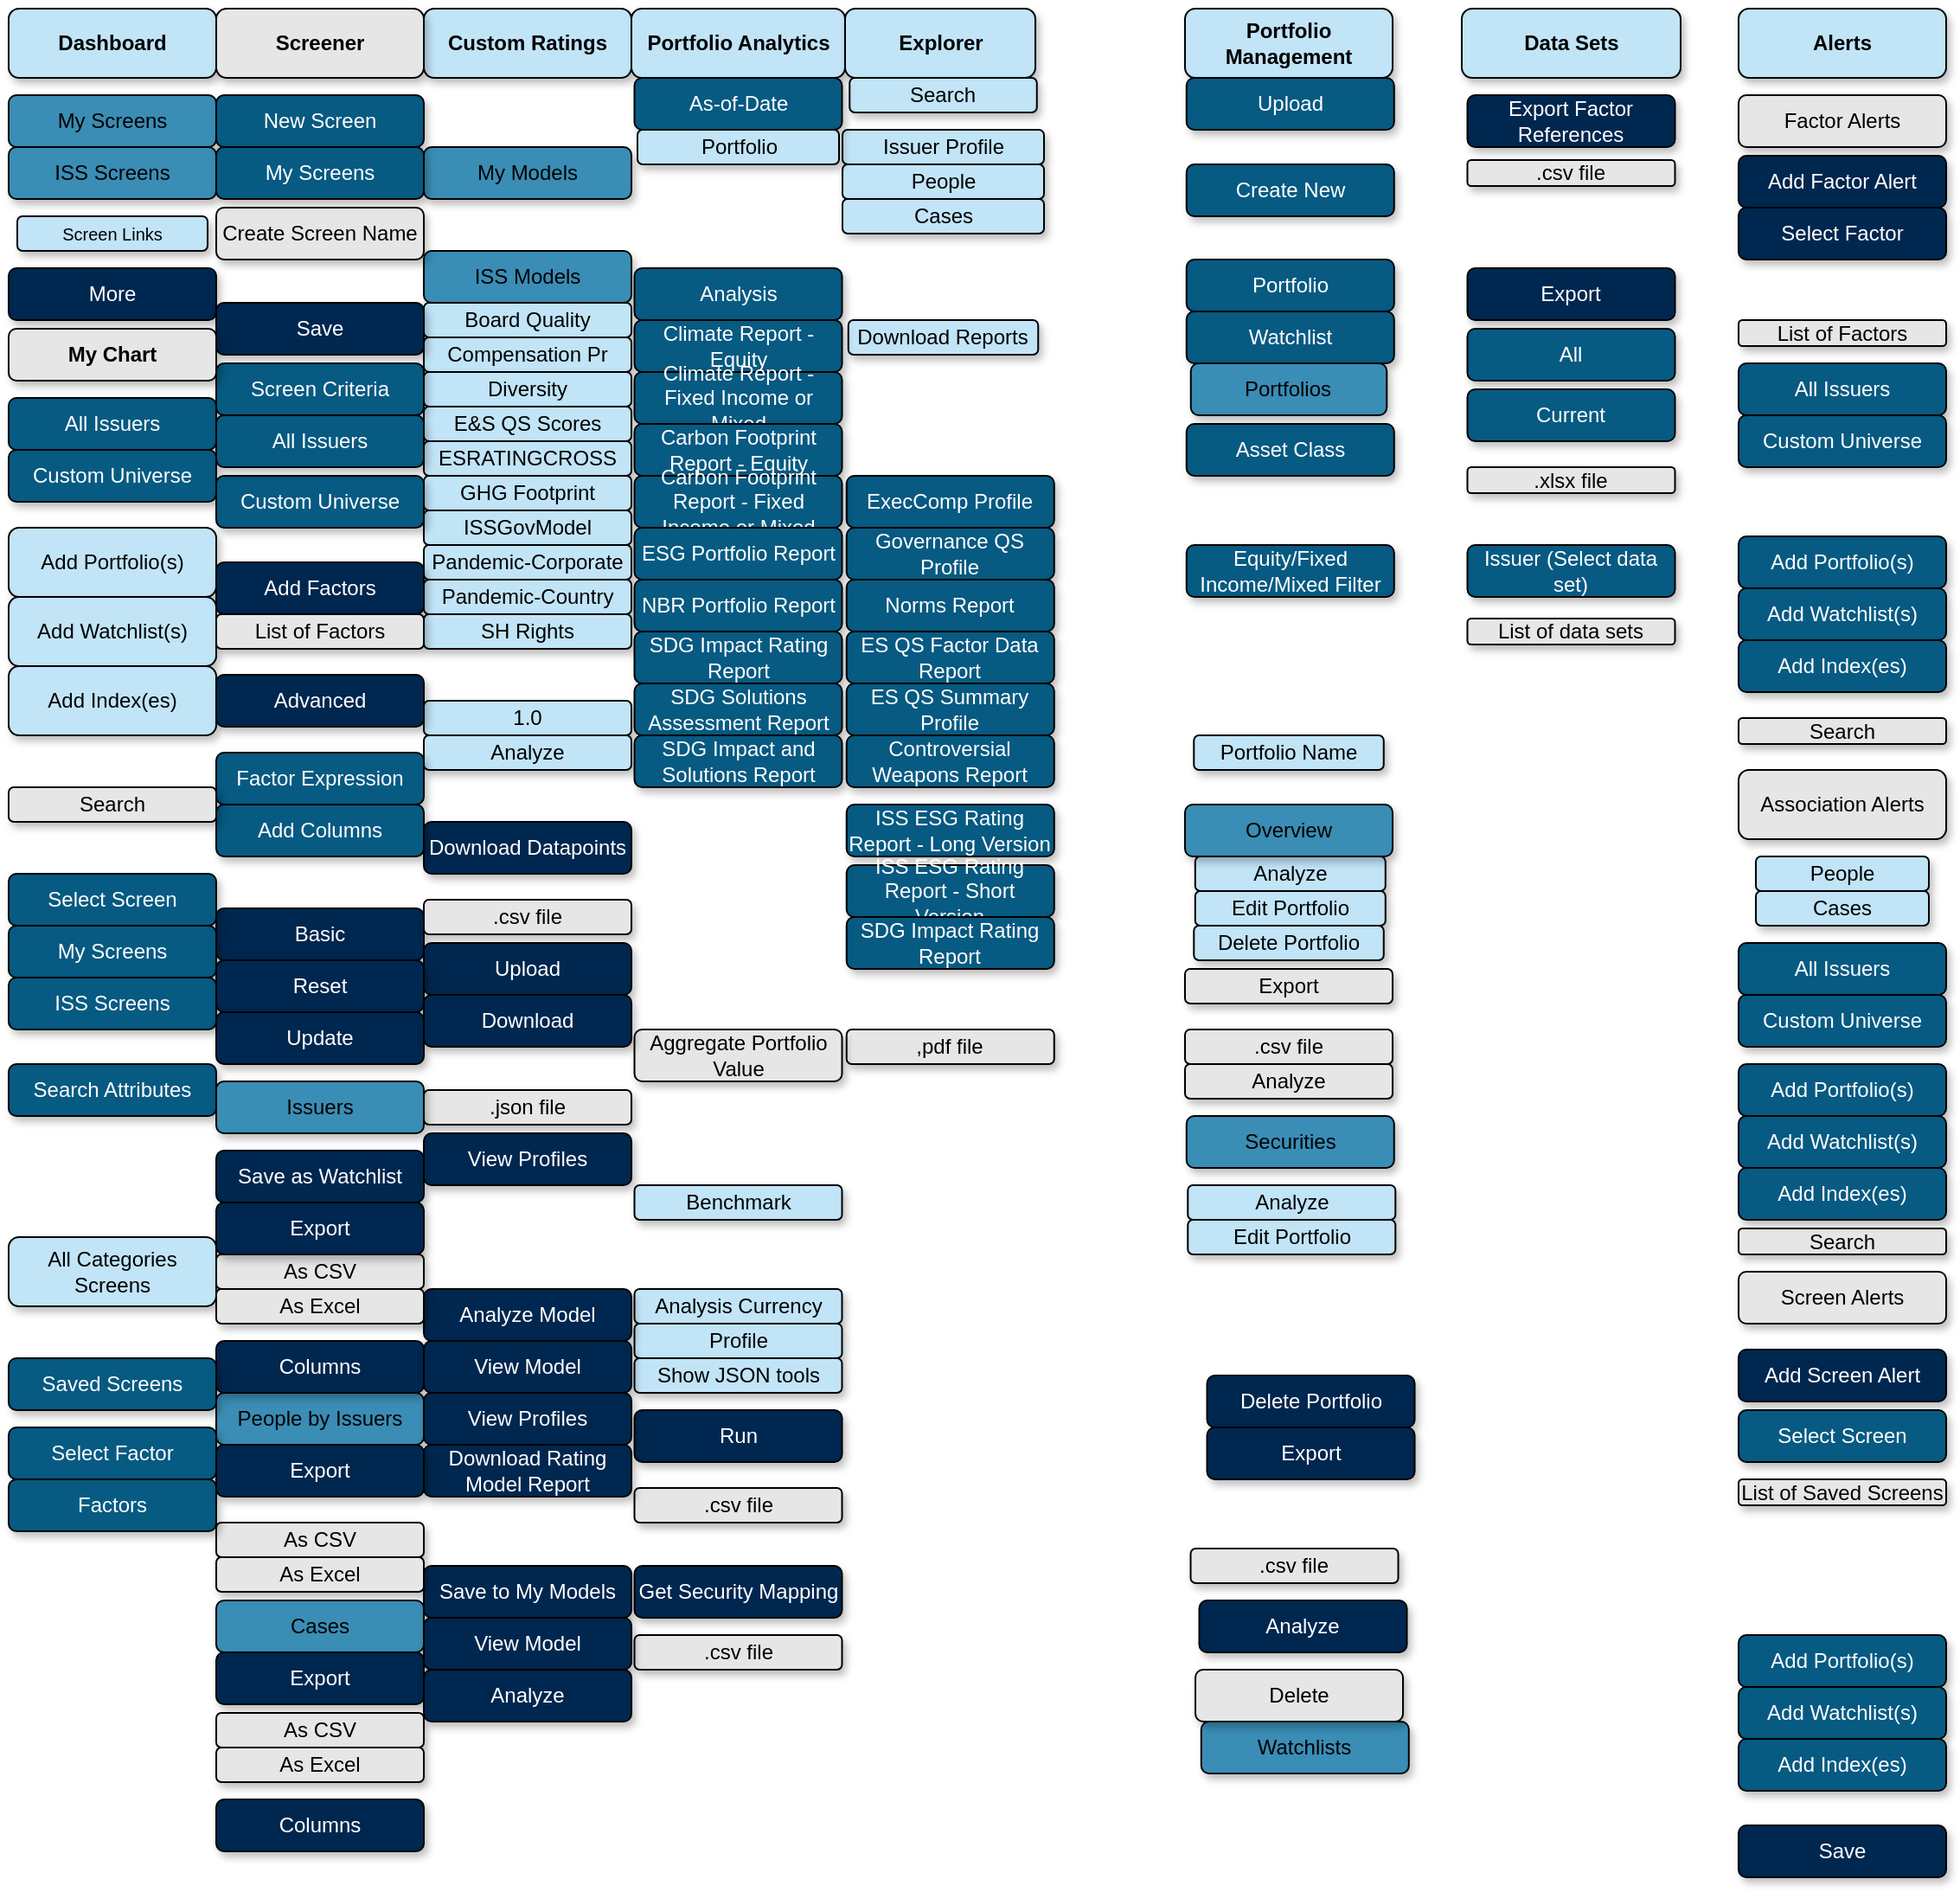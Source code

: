 <mxfile version="14.8.5" type="github">
  <diagram id="C5RBs43oDa-KdzZeNtuy" name="Page-1">
    <mxGraphModel dx="1185" dy="588" grid="1" gridSize="10" guides="1" tooltips="1" connect="1" arrows="1" fold="1" page="1" pageScale="1" pageWidth="827" pageHeight="1169" math="0" shadow="0">
      <root>
        <mxCell id="WIyWlLk6GJQsqaUBKTNV-0" />
        <mxCell id="WIyWlLk6GJQsqaUBKTNV-1" parent="WIyWlLk6GJQsqaUBKTNV-0" />
        <mxCell id="Q6NvDaof21Lmz1zF1uVE-48" value="ISS Models" style="rounded=1;whiteSpace=wrap;html=1;shadow=1;fillColor=#3a8db5;" vertex="1" parent="WIyWlLk6GJQsqaUBKTNV-1">
          <mxGeometry x="260" y="160" width="120" height="30" as="geometry" />
        </mxCell>
        <mxCell id="Q6NvDaof21Lmz1zF1uVE-1" value="Dashboard" style="rounded=1;whiteSpace=wrap;html=1;fillColor=#c1e4f7;shadow=1;fontStyle=1" vertex="1" parent="WIyWlLk6GJQsqaUBKTNV-1">
          <mxGeometry x="20" y="20" width="120" height="40" as="geometry" />
        </mxCell>
        <mxCell id="Q6NvDaof21Lmz1zF1uVE-4" value="Custom Ratings" style="rounded=1;whiteSpace=wrap;html=1;fillColor=#c1e4f7;shadow=1;fontStyle=1" vertex="1" parent="WIyWlLk6GJQsqaUBKTNV-1">
          <mxGeometry x="260" y="20" width="120" height="40" as="geometry" />
        </mxCell>
        <mxCell id="Q6NvDaof21Lmz1zF1uVE-5" value="Portfolio Analytics" style="rounded=1;whiteSpace=wrap;html=1;fillColor=#c1e4f7;shadow=1;fontStyle=1" vertex="1" parent="WIyWlLk6GJQsqaUBKTNV-1">
          <mxGeometry x="380" y="20" width="123.5" height="40" as="geometry" />
        </mxCell>
        <mxCell id="Q6NvDaof21Lmz1zF1uVE-6" value="Explorer" style="rounded=1;whiteSpace=wrap;html=1;fillColor=#c1e4f7;shadow=1;fontStyle=1" vertex="1" parent="WIyWlLk6GJQsqaUBKTNV-1">
          <mxGeometry x="503.5" y="20" width="110" height="40" as="geometry" />
        </mxCell>
        <mxCell id="Q6NvDaof21Lmz1zF1uVE-10" value="Screener" style="rounded=1;whiteSpace=wrap;html=1;shadow=1;fillColor=#E6E6E6;fontStyle=1" vertex="1" parent="WIyWlLk6GJQsqaUBKTNV-1">
          <mxGeometry x="140" y="20" width="120" height="40" as="geometry" />
        </mxCell>
        <mxCell id="Q6NvDaof21Lmz1zF1uVE-11" value="Add Portfolio(s)" style="rounded=1;whiteSpace=wrap;html=1;fillColor=#c1e4f7;shadow=1;" vertex="1" parent="WIyWlLk6GJQsqaUBKTNV-1">
          <mxGeometry x="20" y="320" width="120" height="40" as="geometry" />
        </mxCell>
        <mxCell id="Q6NvDaof21Lmz1zF1uVE-13" value="Add Watchlist(s)" style="rounded=1;whiteSpace=wrap;html=1;fillColor=#c1e4f7;shadow=1;" vertex="1" parent="WIyWlLk6GJQsqaUBKTNV-1">
          <mxGeometry x="20" y="360" width="120" height="40" as="geometry" />
        </mxCell>
        <mxCell id="Q6NvDaof21Lmz1zF1uVE-14" value="All Categories Screens" style="rounded=1;whiteSpace=wrap;html=1;fillColor=#c1e4f7;shadow=1;" vertex="1" parent="WIyWlLk6GJQsqaUBKTNV-1">
          <mxGeometry x="20" y="730" width="120" height="40" as="geometry" />
        </mxCell>
        <mxCell id="Q6NvDaof21Lmz1zF1uVE-15" value="Screen Links" style="rounded=1;whiteSpace=wrap;html=1;fillColor=#c1e4f7;shadow=1;fontSize=10;" vertex="1" parent="WIyWlLk6GJQsqaUBKTNV-1">
          <mxGeometry x="25" y="140" width="110" height="20" as="geometry" />
        </mxCell>
        <mxCell id="Q6NvDaof21Lmz1zF1uVE-16" value="Board Quality" style="rounded=1;whiteSpace=wrap;html=1;fillColor=#c1e4f7;shadow=1;" vertex="1" parent="WIyWlLk6GJQsqaUBKTNV-1">
          <mxGeometry x="260" y="190" width="120" height="20" as="geometry" />
        </mxCell>
        <mxCell id="Q6NvDaof21Lmz1zF1uVE-17" value="Compensation Pr" style="rounded=1;whiteSpace=wrap;html=1;fillColor=#c1e4f7;shadow=1;" vertex="1" parent="WIyWlLk6GJQsqaUBKTNV-1">
          <mxGeometry x="260" y="210" width="120" height="20" as="geometry" />
        </mxCell>
        <mxCell id="Q6NvDaof21Lmz1zF1uVE-20" value="1.0" style="rounded=1;whiteSpace=wrap;html=1;fillColor=#c1e4f7;shadow=1;" vertex="1" parent="WIyWlLk6GJQsqaUBKTNV-1">
          <mxGeometry x="260" y="420" width="120" height="20" as="geometry" />
        </mxCell>
        <mxCell id="Q6NvDaof21Lmz1zF1uVE-27" value="Diversity" style="rounded=1;whiteSpace=wrap;html=1;fillColor=#c1e4f7;shadow=1;" vertex="1" parent="WIyWlLk6GJQsqaUBKTNV-1">
          <mxGeometry x="260" y="230" width="120" height="20" as="geometry" />
        </mxCell>
        <mxCell id="Q6NvDaof21Lmz1zF1uVE-26" value="E&amp;amp;S QS Scores" style="rounded=1;whiteSpace=wrap;html=1;fillColor=#c1e4f7;shadow=1;" vertex="1" parent="WIyWlLk6GJQsqaUBKTNV-1">
          <mxGeometry x="260" y="250" width="120" height="20" as="geometry" />
        </mxCell>
        <mxCell id="Q6NvDaof21Lmz1zF1uVE-18" value="ESRATINGCROSS" style="rounded=1;whiteSpace=wrap;html=1;fillColor=#c1e4f7;shadow=1;" vertex="1" parent="WIyWlLk6GJQsqaUBKTNV-1">
          <mxGeometry x="260" y="270" width="120" height="20" as="geometry" />
        </mxCell>
        <mxCell id="Q6NvDaof21Lmz1zF1uVE-25" value="GHG Footprint" style="rounded=1;whiteSpace=wrap;html=1;fillColor=#c1e4f7;shadow=1;" vertex="1" parent="WIyWlLk6GJQsqaUBKTNV-1">
          <mxGeometry x="260" y="290" width="120" height="20" as="geometry" />
        </mxCell>
        <mxCell id="Q6NvDaof21Lmz1zF1uVE-24" value="ISSGovModel" style="rounded=1;whiteSpace=wrap;html=1;fillColor=#c1e4f7;shadow=1;" vertex="1" parent="WIyWlLk6GJQsqaUBKTNV-1">
          <mxGeometry x="260" y="310" width="120" height="20" as="geometry" />
        </mxCell>
        <mxCell id="Q6NvDaof21Lmz1zF1uVE-23" value="Pandemic-Corporate" style="rounded=1;whiteSpace=wrap;html=1;fillColor=#c1e4f7;shadow=1;" vertex="1" parent="WIyWlLk6GJQsqaUBKTNV-1">
          <mxGeometry x="260" y="330" width="120" height="20" as="geometry" />
        </mxCell>
        <mxCell id="Q6NvDaof21Lmz1zF1uVE-22" value="Pandemic-Country" style="rounded=1;whiteSpace=wrap;html=1;fillColor=#c1e4f7;shadow=1;" vertex="1" parent="WIyWlLk6GJQsqaUBKTNV-1">
          <mxGeometry x="260" y="350" width="120" height="20" as="geometry" />
        </mxCell>
        <mxCell id="Q6NvDaof21Lmz1zF1uVE-21" value="SH Rights" style="rounded=1;whiteSpace=wrap;html=1;fillColor=#c1e4f7;shadow=1;" vertex="1" parent="WIyWlLk6GJQsqaUBKTNV-1">
          <mxGeometry x="260" y="370" width="120" height="20" as="geometry" />
        </mxCell>
        <mxCell id="Q6NvDaof21Lmz1zF1uVE-31" value="Analysis Currency" style="rounded=1;whiteSpace=wrap;html=1;fillColor=#c1e4f7;shadow=1;" vertex="1" parent="WIyWlLk6GJQsqaUBKTNV-1">
          <mxGeometry x="381.75" y="760" width="120" height="20" as="geometry" />
        </mxCell>
        <mxCell id="Q6NvDaof21Lmz1zF1uVE-32" value="Benchmark" style="rounded=1;whiteSpace=wrap;html=1;fillColor=#c1e4f7;shadow=1;" vertex="1" parent="WIyWlLk6GJQsqaUBKTNV-1">
          <mxGeometry x="381.75" y="700" width="120" height="20" as="geometry" />
        </mxCell>
        <mxCell id="Q6NvDaof21Lmz1zF1uVE-30" value="Profile" style="rounded=1;whiteSpace=wrap;html=1;fillColor=#c1e4f7;shadow=1;" vertex="1" parent="WIyWlLk6GJQsqaUBKTNV-1">
          <mxGeometry x="381.75" y="780" width="120" height="20" as="geometry" />
        </mxCell>
        <mxCell id="Q6NvDaof21Lmz1zF1uVE-29" value="Show JSON tools" style="rounded=1;whiteSpace=wrap;html=1;fillColor=#c1e4f7;shadow=1;" vertex="1" parent="WIyWlLk6GJQsqaUBKTNV-1">
          <mxGeometry x="381.75" y="800" width="120" height="20" as="geometry" />
        </mxCell>
        <mxCell id="Q6NvDaof21Lmz1zF1uVE-36" value="Search&lt;br&gt;" style="rounded=1;whiteSpace=wrap;html=1;fillColor=#c1e4f7;shadow=1;" vertex="1" parent="WIyWlLk6GJQsqaUBKTNV-1">
          <mxGeometry x="506.13" y="60" width="108.25" height="20" as="geometry" />
        </mxCell>
        <mxCell id="Q6NvDaof21Lmz1zF1uVE-37" value="Download Reports" style="rounded=1;whiteSpace=wrap;html=1;fillColor=#c1e4f7;shadow=1;" vertex="1" parent="WIyWlLk6GJQsqaUBKTNV-1">
          <mxGeometry x="505.39" y="200" width="109.74" height="20" as="geometry" />
        </mxCell>
        <mxCell id="Q6NvDaof21Lmz1zF1uVE-35" value="Issuer Profile" style="rounded=1;whiteSpace=wrap;html=1;fillColor=#c1e4f7;shadow=1;" vertex="1" parent="WIyWlLk6GJQsqaUBKTNV-1">
          <mxGeometry x="502" y="90" width="116.5" height="20" as="geometry" />
        </mxCell>
        <mxCell id="Q6NvDaof21Lmz1zF1uVE-34" value="People" style="rounded=1;whiteSpace=wrap;html=1;fillColor=#c1e4f7;shadow=1;" vertex="1" parent="WIyWlLk6GJQsqaUBKTNV-1">
          <mxGeometry x="502.01" y="110" width="116.5" height="20" as="geometry" />
        </mxCell>
        <mxCell id="Q6NvDaof21Lmz1zF1uVE-33" value="Cases" style="rounded=1;whiteSpace=wrap;html=1;fillColor=#c1e4f7;shadow=1;" vertex="1" parent="WIyWlLk6GJQsqaUBKTNV-1">
          <mxGeometry x="502.01" y="130" width="116.5" height="20" as="geometry" />
        </mxCell>
        <mxCell id="Q6NvDaof21Lmz1zF1uVE-19" value="Analyze" style="rounded=1;whiteSpace=wrap;html=1;fillColor=#c1e4f7;shadow=1;" vertex="1" parent="WIyWlLk6GJQsqaUBKTNV-1">
          <mxGeometry x="260" y="440" width="120" height="20" as="geometry" />
        </mxCell>
        <mxCell id="Q6NvDaof21Lmz1zF1uVE-12" value="Add Index(es)" style="rounded=1;whiteSpace=wrap;html=1;fillColor=#c1e4f7;shadow=1;" vertex="1" parent="WIyWlLk6GJQsqaUBKTNV-1">
          <mxGeometry x="20" y="400" width="120" height="40" as="geometry" />
        </mxCell>
        <mxCell id="Q6NvDaof21Lmz1zF1uVE-46" value="My Screens" style="rounded=1;whiteSpace=wrap;html=1;shadow=1;fillColor=#3a8db5;" vertex="1" parent="WIyWlLk6GJQsqaUBKTNV-1">
          <mxGeometry x="20" y="70" width="120" height="30" as="geometry" />
        </mxCell>
        <mxCell id="Q6NvDaof21Lmz1zF1uVE-47" value="ISS Screens" style="rounded=1;whiteSpace=wrap;html=1;shadow=1;fillColor=#3a8db5;" vertex="1" parent="WIyWlLk6GJQsqaUBKTNV-1">
          <mxGeometry x="20" y="100" width="120" height="30" as="geometry" />
        </mxCell>
        <mxCell id="Q6NvDaof21Lmz1zF1uVE-49" value="My Models" style="rounded=1;whiteSpace=wrap;html=1;shadow=1;fillColor=#3a8db5;" vertex="1" parent="WIyWlLk6GJQsqaUBKTNV-1">
          <mxGeometry x="260" y="100" width="120" height="30" as="geometry" />
        </mxCell>
        <mxCell id="Q6NvDaof21Lmz1zF1uVE-50" value="Cases" style="rounded=1;whiteSpace=wrap;html=1;shadow=1;fillColor=#3a8db5;" vertex="1" parent="WIyWlLk6GJQsqaUBKTNV-1">
          <mxGeometry x="140" y="940" width="120" height="30" as="geometry" />
        </mxCell>
        <mxCell id="Q6NvDaof21Lmz1zF1uVE-51" value="People by Issuers" style="rounded=1;whiteSpace=wrap;html=1;shadow=1;fillColor=#3a8db5;" vertex="1" parent="WIyWlLk6GJQsqaUBKTNV-1">
          <mxGeometry x="140" y="820" width="120" height="30" as="geometry" />
        </mxCell>
        <mxCell id="Q6NvDaof21Lmz1zF1uVE-57" value="More" style="rounded=1;whiteSpace=wrap;html=1;shadow=1;fillColor=#00274f;fontColor=#FFFFFF;" vertex="1" parent="WIyWlLk6GJQsqaUBKTNV-1">
          <mxGeometry x="20" y="170" width="120" height="30" as="geometry" />
        </mxCell>
        <mxCell id="Q6NvDaof21Lmz1zF1uVE-60" value="Save as Watchlist" style="rounded=1;whiteSpace=wrap;html=1;shadow=1;fillColor=#00274f;fontColor=#FFFFFF;" vertex="1" parent="WIyWlLk6GJQsqaUBKTNV-1">
          <mxGeometry x="140" y="680" width="120" height="30" as="geometry" />
        </mxCell>
        <mxCell id="Q6NvDaof21Lmz1zF1uVE-61" value="Columns" style="rounded=1;whiteSpace=wrap;html=1;shadow=1;fillColor=#00274f;fontColor=#FFFFFF;" vertex="1" parent="WIyWlLk6GJQsqaUBKTNV-1">
          <mxGeometry x="140" y="790" width="120" height="30" as="geometry" />
        </mxCell>
        <mxCell id="Q6NvDaof21Lmz1zF1uVE-62" value="Columns" style="rounded=1;whiteSpace=wrap;html=1;shadow=1;fillColor=#00274f;fontColor=#FFFFFF;" vertex="1" parent="WIyWlLk6GJQsqaUBKTNV-1">
          <mxGeometry x="140" y="1055" width="120" height="30" as="geometry" />
        </mxCell>
        <mxCell id="Q6NvDaof21Lmz1zF1uVE-63" value="Export" style="rounded=1;whiteSpace=wrap;html=1;shadow=1;fillColor=#00274f;fontColor=#FFFFFF;" vertex="1" parent="WIyWlLk6GJQsqaUBKTNV-1">
          <mxGeometry x="140" y="970" width="120" height="30" as="geometry" />
        </mxCell>
        <mxCell id="Q6NvDaof21Lmz1zF1uVE-64" value="Basic" style="rounded=1;whiteSpace=wrap;html=1;shadow=1;fillColor=#00274f;fontColor=#FFFFFF;" vertex="1" parent="WIyWlLk6GJQsqaUBKTNV-1">
          <mxGeometry x="140" y="540" width="120" height="30" as="geometry" />
        </mxCell>
        <mxCell id="Q6NvDaof21Lmz1zF1uVE-67" value="Add Factors" style="rounded=1;whiteSpace=wrap;html=1;shadow=1;fillColor=#00274f;fontColor=#FFFFFF;" vertex="1" parent="WIyWlLk6GJQsqaUBKTNV-1">
          <mxGeometry x="140" y="340" width="120" height="30" as="geometry" />
        </mxCell>
        <mxCell id="Q6NvDaof21Lmz1zF1uVE-68" value="Save" style="rounded=1;whiteSpace=wrap;html=1;shadow=1;fillColor=#00274f;fontColor=#FFFFFF;" vertex="1" parent="WIyWlLk6GJQsqaUBKTNV-1">
          <mxGeometry x="140" y="190" width="120" height="30" as="geometry" />
        </mxCell>
        <mxCell id="Q6NvDaof21Lmz1zF1uVE-71" value="Save to My Models" style="rounded=1;whiteSpace=wrap;html=1;shadow=1;fillColor=#00274f;fontColor=#FFFFFF;" vertex="1" parent="WIyWlLk6GJQsqaUBKTNV-1">
          <mxGeometry x="260" y="920" width="120" height="30" as="geometry" />
        </mxCell>
        <mxCell id="Q6NvDaof21Lmz1zF1uVE-75" value="Analyze Model" style="rounded=1;whiteSpace=wrap;html=1;shadow=1;fillColor=#00274f;fontColor=#FFFFFF;" vertex="1" parent="WIyWlLk6GJQsqaUBKTNV-1">
          <mxGeometry x="260" y="760" width="120" height="30" as="geometry" />
        </mxCell>
        <mxCell id="Q6NvDaof21Lmz1zF1uVE-76" value="View Profiles" style="rounded=1;whiteSpace=wrap;html=1;shadow=1;fillColor=#00274f;fontColor=#FFFFFF;" vertex="1" parent="WIyWlLk6GJQsqaUBKTNV-1">
          <mxGeometry x="260" y="670" width="120" height="30" as="geometry" />
        </mxCell>
        <mxCell id="Q6NvDaof21Lmz1zF1uVE-78" value="Upload" style="rounded=1;whiteSpace=wrap;html=1;shadow=1;fillColor=#00274f;fontColor=#FFFFFF;" vertex="1" parent="WIyWlLk6GJQsqaUBKTNV-1">
          <mxGeometry x="260" y="560" width="120" height="30" as="geometry" />
        </mxCell>
        <mxCell id="Q6NvDaof21Lmz1zF1uVE-79" value="Download Datapoints" style="rounded=1;whiteSpace=wrap;html=1;shadow=1;fillColor=#00274f;fontColor=#FFFFFF;" vertex="1" parent="WIyWlLk6GJQsqaUBKTNV-1">
          <mxGeometry x="260" y="490" width="120" height="30" as="geometry" />
        </mxCell>
        <mxCell id="Q6NvDaof21Lmz1zF1uVE-80" value="Get Security Mapping" style="rounded=1;whiteSpace=wrap;html=1;shadow=1;fillColor=#00274f;fontColor=#FFFFFF;" vertex="1" parent="WIyWlLk6GJQsqaUBKTNV-1">
          <mxGeometry x="381.75" y="920" width="120" height="30" as="geometry" />
        </mxCell>
        <mxCell id="Q6NvDaof21Lmz1zF1uVE-81" value="Run" style="rounded=1;whiteSpace=wrap;html=1;shadow=1;fillColor=#00274f;fontColor=#FFFFFF;" vertex="1" parent="WIyWlLk6GJQsqaUBKTNV-1">
          <mxGeometry x="381.75" y="830" width="120" height="30" as="geometry" />
        </mxCell>
        <mxCell id="Q6NvDaof21Lmz1zF1uVE-92" value="All Issuers" style="rounded=1;whiteSpace=wrap;html=1;shadow=1;fillColor=#075a82;fontColor=#FFFFFF;" vertex="1" parent="WIyWlLk6GJQsqaUBKTNV-1">
          <mxGeometry x="20" y="245" width="120" height="30" as="geometry" />
        </mxCell>
        <mxCell id="Q6NvDaof21Lmz1zF1uVE-93" value="Custom Universe" style="rounded=1;whiteSpace=wrap;html=1;shadow=1;fillColor=#075a82;fontColor=#FFFFFF;" vertex="1" parent="WIyWlLk6GJQsqaUBKTNV-1">
          <mxGeometry x="20" y="275" width="120" height="30" as="geometry" />
        </mxCell>
        <mxCell id="Q6NvDaof21Lmz1zF1uVE-95" value="ISS ESG Rating Report - Long Version" style="rounded=1;whiteSpace=wrap;html=1;shadow=1;fillColor=#075a82;fontColor=#FFFFFF;" vertex="1" parent="WIyWlLk6GJQsqaUBKTNV-1">
          <mxGeometry x="504.38" y="480" width="120" height="30" as="geometry" />
        </mxCell>
        <mxCell id="Q6NvDaof21Lmz1zF1uVE-96" value="ISS ESG Rating Report - Short Version" style="rounded=1;whiteSpace=wrap;html=1;shadow=1;fillColor=#075a82;fontColor=#FFFFFF;" vertex="1" parent="WIyWlLk6GJQsqaUBKTNV-1">
          <mxGeometry x="504.38" y="515" width="120" height="30" as="geometry" />
        </mxCell>
        <mxCell id="Q6NvDaof21Lmz1zF1uVE-101" value="ExecComp Profile" style="rounded=1;whiteSpace=wrap;html=1;shadow=1;fillColor=#075a82;fontColor=#FFFFFF;" vertex="1" parent="WIyWlLk6GJQsqaUBKTNV-1">
          <mxGeometry x="504.38" y="290" width="120" height="30" as="geometry" />
        </mxCell>
        <mxCell id="Q6NvDaof21Lmz1zF1uVE-111" value="Analysis" style="rounded=1;whiteSpace=wrap;html=1;shadow=1;fillColor=#075a82;fontColor=#FFFFFF;" vertex="1" parent="WIyWlLk6GJQsqaUBKTNV-1">
          <mxGeometry x="381.75" y="170" width="120" height="30" as="geometry" />
        </mxCell>
        <mxCell id="Q6NvDaof21Lmz1zF1uVE-112" value="As-of-Date" style="rounded=1;whiteSpace=wrap;html=1;shadow=1;fillColor=#075a82;fontColor=#FFFFFF;" vertex="1" parent="WIyWlLk6GJQsqaUBKTNV-1">
          <mxGeometry x="381.75" y="60" width="120" height="30" as="geometry" />
        </mxCell>
        <mxCell id="Q6NvDaof21Lmz1zF1uVE-113" value="Custom Universe" style="rounded=1;whiteSpace=wrap;html=1;shadow=1;fillColor=#075a82;fontColor=#FFFFFF;" vertex="1" parent="WIyWlLk6GJQsqaUBKTNV-1">
          <mxGeometry x="140" y="290" width="120" height="30" as="geometry" />
        </mxCell>
        <mxCell id="Q6NvDaof21Lmz1zF1uVE-115" value="Screen Criteria" style="rounded=1;whiteSpace=wrap;html=1;shadow=1;fillColor=#075a82;fontColor=#FFFFFF;" vertex="1" parent="WIyWlLk6GJQsqaUBKTNV-1">
          <mxGeometry x="140" y="225" width="120" height="30" as="geometry" />
        </mxCell>
        <mxCell id="Q6NvDaof21Lmz1zF1uVE-116" value="Factor Expression" style="rounded=1;whiteSpace=wrap;html=1;shadow=1;fillColor=#075a82;fontColor=#FFFFFF;" vertex="1" parent="WIyWlLk6GJQsqaUBKTNV-1">
          <mxGeometry x="140" y="450" width="120" height="30" as="geometry" />
        </mxCell>
        <mxCell id="Q6NvDaof21Lmz1zF1uVE-117" value="Add Columns" style="rounded=1;whiteSpace=wrap;html=1;shadow=1;fillColor=#075a82;fontColor=#FFFFFF;" vertex="1" parent="WIyWlLk6GJQsqaUBKTNV-1">
          <mxGeometry x="140" y="480" width="120" height="30" as="geometry" />
        </mxCell>
        <mxCell id="Q6NvDaof21Lmz1zF1uVE-119" value="New Screen" style="rounded=1;whiteSpace=wrap;html=1;shadow=1;fillColor=#075a82;fontColor=#FFFFFF;" vertex="1" parent="WIyWlLk6GJQsqaUBKTNV-1">
          <mxGeometry x="140" y="70" width="120" height="30" as="geometry" />
        </mxCell>
        <mxCell id="Q6NvDaof21Lmz1zF1uVE-121" value="Select Factor" style="rounded=1;whiteSpace=wrap;html=1;shadow=1;fillColor=#075a82;fontColor=#FFFFFF;" vertex="1" parent="WIyWlLk6GJQsqaUBKTNV-1">
          <mxGeometry x="20" y="840" width="120" height="30" as="geometry" />
        </mxCell>
        <mxCell id="Q6NvDaof21Lmz1zF1uVE-122" value="Saved Screens" style="rounded=1;whiteSpace=wrap;html=1;shadow=1;fillColor=#075a82;fontColor=#FFFFFF;" vertex="1" parent="WIyWlLk6GJQsqaUBKTNV-1">
          <mxGeometry x="20" y="800" width="120" height="30" as="geometry" />
        </mxCell>
        <mxCell id="Q6NvDaof21Lmz1zF1uVE-123" value="Search Attributes" style="rounded=1;whiteSpace=wrap;html=1;shadow=1;fillColor=#075a82;fontColor=#FFFFFF;" vertex="1" parent="WIyWlLk6GJQsqaUBKTNV-1">
          <mxGeometry x="20" y="630" width="120" height="30" as="geometry" />
        </mxCell>
        <mxCell id="Q6NvDaof21Lmz1zF1uVE-126" value="Select Screen" style="rounded=1;whiteSpace=wrap;html=1;shadow=1;fillColor=#075a82;fontColor=#FFFFFF;" vertex="1" parent="WIyWlLk6GJQsqaUBKTNV-1">
          <mxGeometry x="20" y="520" width="120" height="30" as="geometry" />
        </mxCell>
        <mxCell id="Q6NvDaof21Lmz1zF1uVE-171" value=",pdf file" style="rounded=1;whiteSpace=wrap;html=1;shadow=1;fillColor=#E6E6E6;" vertex="1" parent="WIyWlLk6GJQsqaUBKTNV-1">
          <mxGeometry x="504.38" y="610" width="120" height="20" as="geometry" />
        </mxCell>
        <mxCell id="Q6NvDaof21Lmz1zF1uVE-172" value=".csv file" style="rounded=1;whiteSpace=wrap;html=1;shadow=1;fillColor=#E6E6E6;" vertex="1" parent="WIyWlLk6GJQsqaUBKTNV-1">
          <mxGeometry x="381.75" y="960" width="120" height="20" as="geometry" />
        </mxCell>
        <mxCell id="Q6NvDaof21Lmz1zF1uVE-173" value="Aggregate Portfolio Value" style="rounded=1;whiteSpace=wrap;html=1;shadow=1;fillColor=#E6E6E6;" vertex="1" parent="WIyWlLk6GJQsqaUBKTNV-1">
          <mxGeometry x="381.75" y="610" width="120" height="30" as="geometry" />
        </mxCell>
        <mxCell id="Q6NvDaof21Lmz1zF1uVE-174" value=".csv file" style="rounded=1;whiteSpace=wrap;html=1;shadow=1;fillColor=#E6E6E6;" vertex="1" parent="WIyWlLk6GJQsqaUBKTNV-1">
          <mxGeometry x="381.75" y="875" width="120" height="20" as="geometry" />
        </mxCell>
        <mxCell id="Q6NvDaof21Lmz1zF1uVE-175" value=".json file" style="rounded=1;whiteSpace=wrap;html=1;shadow=1;fillColor=#E6E6E6;" vertex="1" parent="WIyWlLk6GJQsqaUBKTNV-1">
          <mxGeometry x="260" y="645" width="120" height="20" as="geometry" />
        </mxCell>
        <mxCell id="Q6NvDaof21Lmz1zF1uVE-176" value=".csv file" style="rounded=1;whiteSpace=wrap;html=1;shadow=1;fillColor=#E6E6E6;" vertex="1" parent="WIyWlLk6GJQsqaUBKTNV-1">
          <mxGeometry x="260" y="535" width="120" height="20" as="geometry" />
        </mxCell>
        <mxCell id="Q6NvDaof21Lmz1zF1uVE-177" value="My Chart" style="rounded=1;whiteSpace=wrap;html=1;shadow=1;fillColor=#E6E6E6;fontStyle=1" vertex="1" parent="WIyWlLk6GJQsqaUBKTNV-1">
          <mxGeometry x="20" y="205" width="120" height="30" as="geometry" />
        </mxCell>
        <mxCell id="Q6NvDaof21Lmz1zF1uVE-178" value="Search" style="rounded=1;whiteSpace=wrap;html=1;shadow=1;fillColor=#E6E6E6;" vertex="1" parent="WIyWlLk6GJQsqaUBKTNV-1">
          <mxGeometry x="20" y="470" width="120" height="20" as="geometry" />
        </mxCell>
        <mxCell id="Q6NvDaof21Lmz1zF1uVE-179" value="Create Screen Name" style="rounded=1;whiteSpace=wrap;html=1;shadow=1;fillColor=#E6E6E6;" vertex="1" parent="WIyWlLk6GJQsqaUBKTNV-1">
          <mxGeometry x="140" y="135" width="120" height="30" as="geometry" />
        </mxCell>
        <mxCell id="Q6NvDaof21Lmz1zF1uVE-180" value="List of Factors" style="rounded=1;whiteSpace=wrap;html=1;shadow=1;fillColor=#E6E6E6;" vertex="1" parent="WIyWlLk6GJQsqaUBKTNV-1">
          <mxGeometry x="140" y="370" width="120" height="20" as="geometry" />
        </mxCell>
        <mxCell id="Q6NvDaof21Lmz1zF1uVE-182" value="As CSV" style="rounded=1;whiteSpace=wrap;html=1;shadow=1;fillColor=#E6E6E6;" vertex="1" parent="WIyWlLk6GJQsqaUBKTNV-1">
          <mxGeometry x="140" y="1005" width="120" height="20" as="geometry" />
        </mxCell>
        <mxCell id="Q6NvDaof21Lmz1zF1uVE-184" value="As CSV" style="rounded=1;whiteSpace=wrap;html=1;shadow=1;fillColor=#E6E6E6;" vertex="1" parent="WIyWlLk6GJQsqaUBKTNV-1">
          <mxGeometry x="140" y="895" width="120" height="20" as="geometry" />
        </mxCell>
        <mxCell id="Q6NvDaof21Lmz1zF1uVE-186" value="As CSV" style="rounded=1;whiteSpace=wrap;html=1;shadow=1;fillColor=#E6E6E6;" vertex="1" parent="WIyWlLk6GJQsqaUBKTNV-1">
          <mxGeometry x="140" y="740" width="120" height="20" as="geometry" />
        </mxCell>
        <mxCell id="Q6NvDaof21Lmz1zF1uVE-187" value="Advanced" style="rounded=1;whiteSpace=wrap;html=1;shadow=1;fillColor=#00274f;fontColor=#FFFFFF;" vertex="1" parent="WIyWlLk6GJQsqaUBKTNV-1">
          <mxGeometry x="140" y="405" width="120" height="30" as="geometry" />
        </mxCell>
        <mxCell id="Q6NvDaof21Lmz1zF1uVE-118" value="My Screens" style="rounded=1;whiteSpace=wrap;html=1;shadow=1;fillColor=#075a82;fontColor=#FFFFFF;" vertex="1" parent="WIyWlLk6GJQsqaUBKTNV-1">
          <mxGeometry x="140" y="100" width="120" height="30" as="geometry" />
        </mxCell>
        <mxCell id="Q6NvDaof21Lmz1zF1uVE-114" value="All Issuers" style="rounded=1;whiteSpace=wrap;html=1;shadow=1;fillColor=#075a82;fontColor=#FFFFFF;" vertex="1" parent="WIyWlLk6GJQsqaUBKTNV-1">
          <mxGeometry x="140" y="255" width="120" height="30" as="geometry" />
        </mxCell>
        <mxCell id="Q6NvDaof21Lmz1zF1uVE-125" value="My Screens" style="rounded=1;whiteSpace=wrap;html=1;shadow=1;fillColor=#075a82;fontColor=#FFFFFF;" vertex="1" parent="WIyWlLk6GJQsqaUBKTNV-1">
          <mxGeometry x="20" y="550" width="120" height="30" as="geometry" />
        </mxCell>
        <mxCell id="Q6NvDaof21Lmz1zF1uVE-124" value="ISS Screens" style="rounded=1;whiteSpace=wrap;html=1;shadow=1;fillColor=#075a82;fontColor=#FFFFFF;" vertex="1" parent="WIyWlLk6GJQsqaUBKTNV-1">
          <mxGeometry x="20" y="580" width="120" height="30" as="geometry" />
        </mxCell>
        <mxCell id="Q6NvDaof21Lmz1zF1uVE-65" value="Reset" style="rounded=1;whiteSpace=wrap;html=1;shadow=1;fillColor=#00274f;fontColor=#FFFFFF;" vertex="1" parent="WIyWlLk6GJQsqaUBKTNV-1">
          <mxGeometry x="140" y="570" width="120" height="30" as="geometry" />
        </mxCell>
        <mxCell id="Q6NvDaof21Lmz1zF1uVE-66" value="Update" style="rounded=1;whiteSpace=wrap;html=1;shadow=1;fillColor=#00274f;fontColor=#FFFFFF;" vertex="1" parent="WIyWlLk6GJQsqaUBKTNV-1">
          <mxGeometry x="140" y="600" width="120" height="30" as="geometry" />
        </mxCell>
        <mxCell id="Q6NvDaof21Lmz1zF1uVE-59" value="Export" style="rounded=1;whiteSpace=wrap;html=1;shadow=1;fillColor=#00274f;fontColor=#FFFFFF;" vertex="1" parent="WIyWlLk6GJQsqaUBKTNV-1">
          <mxGeometry x="140" y="710" width="120" height="30" as="geometry" />
        </mxCell>
        <mxCell id="Q6NvDaof21Lmz1zF1uVE-52" value="Issuers" style="rounded=1;whiteSpace=wrap;html=1;shadow=1;fillColor=#3a8db5;" vertex="1" parent="WIyWlLk6GJQsqaUBKTNV-1">
          <mxGeometry x="140" y="640" width="120" height="30" as="geometry" />
        </mxCell>
        <mxCell id="Q6NvDaof21Lmz1zF1uVE-185" value="As Excel" style="rounded=1;whiteSpace=wrap;html=1;shadow=1;fillColor=#E6E6E6;" vertex="1" parent="WIyWlLk6GJQsqaUBKTNV-1">
          <mxGeometry x="140" y="760" width="120" height="20" as="geometry" />
        </mxCell>
        <mxCell id="Q6NvDaof21Lmz1zF1uVE-183" value="As Excel" style="rounded=1;whiteSpace=wrap;html=1;shadow=1;fillColor=#E6E6E6;" vertex="1" parent="WIyWlLk6GJQsqaUBKTNV-1">
          <mxGeometry x="140" y="915" width="120" height="20" as="geometry" />
        </mxCell>
        <mxCell id="Q6NvDaof21Lmz1zF1uVE-181" value="As Excel" style="rounded=1;whiteSpace=wrap;html=1;shadow=1;fillColor=#E6E6E6;" vertex="1" parent="WIyWlLk6GJQsqaUBKTNV-1">
          <mxGeometry x="140" y="1025" width="120" height="20" as="geometry" />
        </mxCell>
        <mxCell id="Q6NvDaof21Lmz1zF1uVE-120" value="Factors" style="rounded=1;whiteSpace=wrap;html=1;shadow=1;fillColor=#075a82;fontColor=#FFFFFF;" vertex="1" parent="WIyWlLk6GJQsqaUBKTNV-1">
          <mxGeometry x="20" y="870" width="120" height="30" as="geometry" />
        </mxCell>
        <mxCell id="Q6NvDaof21Lmz1zF1uVE-77" value="Download" style="rounded=1;whiteSpace=wrap;html=1;shadow=1;fillColor=#00274f;fontColor=#FFFFFF;" vertex="1" parent="WIyWlLk6GJQsqaUBKTNV-1">
          <mxGeometry x="260" y="590" width="120" height="30" as="geometry" />
        </mxCell>
        <mxCell id="Q6NvDaof21Lmz1zF1uVE-74" value="View Model" style="rounded=1;whiteSpace=wrap;html=1;shadow=1;fillColor=#00274f;fontColor=#FFFFFF;" vertex="1" parent="WIyWlLk6GJQsqaUBKTNV-1">
          <mxGeometry x="260" y="790" width="120" height="30" as="geometry" />
        </mxCell>
        <mxCell id="Q6NvDaof21Lmz1zF1uVE-73" value="View Profiles" style="rounded=1;whiteSpace=wrap;html=1;shadow=1;fillColor=#00274f;fontColor=#FFFFFF;" vertex="1" parent="WIyWlLk6GJQsqaUBKTNV-1">
          <mxGeometry x="260" y="820" width="120" height="30" as="geometry" />
        </mxCell>
        <mxCell id="Q6NvDaof21Lmz1zF1uVE-72" value="Download Rating Model Report" style="rounded=1;whiteSpace=wrap;html=1;shadow=1;fillColor=#00274f;fontColor=#FFFFFF;" vertex="1" parent="WIyWlLk6GJQsqaUBKTNV-1">
          <mxGeometry x="260" y="850" width="120" height="30" as="geometry" />
        </mxCell>
        <mxCell id="Q6NvDaof21Lmz1zF1uVE-70" value="View Model" style="rounded=1;whiteSpace=wrap;html=1;shadow=1;fillColor=#00274f;fontColor=#FFFFFF;" vertex="1" parent="WIyWlLk6GJQsqaUBKTNV-1">
          <mxGeometry x="260" y="950" width="120" height="30" as="geometry" />
        </mxCell>
        <mxCell id="Q6NvDaof21Lmz1zF1uVE-69" value="Analyze" style="rounded=1;whiteSpace=wrap;html=1;shadow=1;fillColor=#00274f;fontColor=#FFFFFF;" vertex="1" parent="WIyWlLk6GJQsqaUBKTNV-1">
          <mxGeometry x="260" y="980" width="120" height="30" as="geometry" />
        </mxCell>
        <mxCell id="Q6NvDaof21Lmz1zF1uVE-28" value="Portfolio" style="rounded=1;whiteSpace=wrap;html=1;fillColor=#c1e4f7;shadow=1;" vertex="1" parent="WIyWlLk6GJQsqaUBKTNV-1">
          <mxGeometry x="383.5" y="90" width="116.5" height="20" as="geometry" />
        </mxCell>
        <mxCell id="Q6NvDaof21Lmz1zF1uVE-110" value="Climate Report - Equity" style="rounded=1;whiteSpace=wrap;html=1;shadow=1;fillColor=#075a82;fontColor=#FFFFFF;" vertex="1" parent="WIyWlLk6GJQsqaUBKTNV-1">
          <mxGeometry x="381.75" y="200" width="120" height="30" as="geometry" />
        </mxCell>
        <mxCell id="Q6NvDaof21Lmz1zF1uVE-109" value="Climate Report - Fixed Income or Mixed" style="rounded=1;whiteSpace=wrap;html=1;shadow=1;fillColor=#075a82;fontColor=#FFFFFF;" vertex="1" parent="WIyWlLk6GJQsqaUBKTNV-1">
          <mxGeometry x="381.75" y="230" width="120" height="30" as="geometry" />
        </mxCell>
        <mxCell id="Q6NvDaof21Lmz1zF1uVE-108" value="Carbon Footprint Report - Equity" style="rounded=1;whiteSpace=wrap;html=1;shadow=1;fillColor=#075a82;fontColor=#FFFFFF;" vertex="1" parent="WIyWlLk6GJQsqaUBKTNV-1">
          <mxGeometry x="381.75" y="260" width="120" height="30" as="geometry" />
        </mxCell>
        <mxCell id="Q6NvDaof21Lmz1zF1uVE-107" value="Carbon Footprint Report - Fixed Income or Mixed" style="rounded=1;whiteSpace=wrap;html=1;shadow=1;fillColor=#075a82;fontColor=#FFFFFF;" vertex="1" parent="WIyWlLk6GJQsqaUBKTNV-1">
          <mxGeometry x="381.75" y="290" width="120" height="30" as="geometry" />
        </mxCell>
        <mxCell id="Q6NvDaof21Lmz1zF1uVE-106" value="ESG Portfolio Report" style="rounded=1;whiteSpace=wrap;html=1;shadow=1;fillColor=#075a82;fontColor=#FFFFFF;" vertex="1" parent="WIyWlLk6GJQsqaUBKTNV-1">
          <mxGeometry x="381.75" y="320" width="120" height="30" as="geometry" />
        </mxCell>
        <mxCell id="Q6NvDaof21Lmz1zF1uVE-105" value="NBR Portfolio Report" style="rounded=1;whiteSpace=wrap;html=1;shadow=1;fillColor=#075a82;fontColor=#FFFFFF;" vertex="1" parent="WIyWlLk6GJQsqaUBKTNV-1">
          <mxGeometry x="381.75" y="350" width="120" height="30" as="geometry" />
        </mxCell>
        <mxCell id="Q6NvDaof21Lmz1zF1uVE-104" value="SDG Impact Rating Report" style="rounded=1;whiteSpace=wrap;html=1;shadow=1;fillColor=#075a82;fontColor=#FFFFFF;" vertex="1" parent="WIyWlLk6GJQsqaUBKTNV-1">
          <mxGeometry x="381.75" y="380" width="120" height="30" as="geometry" />
        </mxCell>
        <mxCell id="Q6NvDaof21Lmz1zF1uVE-103" value="SDG Solutions Assessment Report" style="rounded=1;whiteSpace=wrap;html=1;shadow=1;fillColor=#075a82;fontColor=#FFFFFF;" vertex="1" parent="WIyWlLk6GJQsqaUBKTNV-1">
          <mxGeometry x="381.75" y="410" width="120" height="30" as="geometry" />
        </mxCell>
        <mxCell id="Q6NvDaof21Lmz1zF1uVE-102" value="SDG Impact and Solutions Report" style="rounded=1;whiteSpace=wrap;html=1;shadow=1;fillColor=#075a82;fontColor=#FFFFFF;" vertex="1" parent="WIyWlLk6GJQsqaUBKTNV-1">
          <mxGeometry x="381.75" y="440" width="120" height="30" as="geometry" />
        </mxCell>
        <mxCell id="Q6NvDaof21Lmz1zF1uVE-100" value="Governance QS Profile" style="rounded=1;whiteSpace=wrap;html=1;shadow=1;fillColor=#075a82;fontColor=#FFFFFF;" vertex="1" parent="WIyWlLk6GJQsqaUBKTNV-1">
          <mxGeometry x="504.38" y="320" width="120" height="30" as="geometry" />
        </mxCell>
        <mxCell id="Q6NvDaof21Lmz1zF1uVE-99" value="Norms Report" style="rounded=1;whiteSpace=wrap;html=1;shadow=1;fillColor=#075a82;fontColor=#FFFFFF;" vertex="1" parent="WIyWlLk6GJQsqaUBKTNV-1">
          <mxGeometry x="504.38" y="350" width="120" height="30" as="geometry" />
        </mxCell>
        <mxCell id="Q6NvDaof21Lmz1zF1uVE-98" value="ES QS Factor Data Report" style="rounded=1;whiteSpace=wrap;html=1;shadow=1;fillColor=#075a82;fontColor=#FFFFFF;" vertex="1" parent="WIyWlLk6GJQsqaUBKTNV-1">
          <mxGeometry x="504.38" y="380" width="120" height="30" as="geometry" />
        </mxCell>
        <mxCell id="Q6NvDaof21Lmz1zF1uVE-97" value="ES QS Summary Profile" style="rounded=1;whiteSpace=wrap;html=1;shadow=1;fillColor=#075a82;fontColor=#FFFFFF;" vertex="1" parent="WIyWlLk6GJQsqaUBKTNV-1">
          <mxGeometry x="504.38" y="410" width="120" height="30" as="geometry" />
        </mxCell>
        <mxCell id="Q6NvDaof21Lmz1zF1uVE-94" value="Controversial Weapons Report" style="rounded=1;whiteSpace=wrap;html=1;shadow=1;fillColor=#075a82;fontColor=#FFFFFF;" vertex="1" parent="WIyWlLk6GJQsqaUBKTNV-1">
          <mxGeometry x="504.38" y="440" width="120" height="30" as="geometry" />
        </mxCell>
        <mxCell id="Q6NvDaof21Lmz1zF1uVE-131" value="SDG Impact Rating Report" style="rounded=1;whiteSpace=wrap;html=1;shadow=1;fillColor=#075a82;fontColor=#FFFFFF;" vertex="1" parent="WIyWlLk6GJQsqaUBKTNV-1">
          <mxGeometry x="504.38" y="545" width="120" height="30" as="geometry" />
        </mxCell>
        <mxCell id="Q6NvDaof21Lmz1zF1uVE-188" value="" style="group" vertex="1" connectable="0" parent="WIyWlLk6GJQsqaUBKTNV-1">
          <mxGeometry x="1010" y="20" width="130.01" height="1080" as="geometry" />
        </mxCell>
        <mxCell id="Q6NvDaof21Lmz1zF1uVE-9" value="Alerts" style="rounded=1;whiteSpace=wrap;html=1;fillColor=#c1e4f7;shadow=1;fontStyle=1" vertex="1" parent="Q6NvDaof21Lmz1zF1uVE-188">
          <mxGeometry x="10" width="120" height="40" as="geometry" />
        </mxCell>
        <mxCell id="Q6NvDaof21Lmz1zF1uVE-44" value="People" style="rounded=1;whiteSpace=wrap;html=1;fillColor=#c1e4f7;shadow=1;" vertex="1" parent="Q6NvDaof21Lmz1zF1uVE-188">
          <mxGeometry x="20.01" y="490" width="100" height="20" as="geometry" />
        </mxCell>
        <mxCell id="Q6NvDaof21Lmz1zF1uVE-45" value="Cases" style="rounded=1;whiteSpace=wrap;html=1;fillColor=#c1e4f7;shadow=1;" vertex="1" parent="Q6NvDaof21Lmz1zF1uVE-188">
          <mxGeometry x="20.01" y="510" width="100" height="20" as="geometry" />
        </mxCell>
        <mxCell id="Q6NvDaof21Lmz1zF1uVE-88" value="Add Factor Alert" style="rounded=1;whiteSpace=wrap;html=1;shadow=1;fillColor=#00274f;fontColor=#FFFFFF;" vertex="1" parent="Q6NvDaof21Lmz1zF1uVE-188">
          <mxGeometry x="10.01" y="85" width="120" height="30" as="geometry" />
        </mxCell>
        <mxCell id="Q6NvDaof21Lmz1zF1uVE-89" value="Add Screen Alert" style="rounded=1;whiteSpace=wrap;html=1;shadow=1;fillColor=#00274f;fontColor=#FFFFFF;" vertex="1" parent="Q6NvDaof21Lmz1zF1uVE-188">
          <mxGeometry x="10.01" y="775" width="120" height="30" as="geometry" />
        </mxCell>
        <mxCell id="Q6NvDaof21Lmz1zF1uVE-90" value="Save" style="rounded=1;whiteSpace=wrap;html=1;shadow=1;fillColor=#00274f;fontColor=#FFFFFF;" vertex="1" parent="Q6NvDaof21Lmz1zF1uVE-188">
          <mxGeometry x="10" y="1050" width="120" height="30" as="geometry" />
        </mxCell>
        <mxCell id="Q6NvDaof21Lmz1zF1uVE-143" value="Add Portfolio(s)" style="rounded=1;whiteSpace=wrap;html=1;shadow=1;fillColor=#075a82;fontColor=#FFFFFF;" vertex="1" parent="Q6NvDaof21Lmz1zF1uVE-188">
          <mxGeometry x="10" y="940" width="120" height="30" as="geometry" />
        </mxCell>
        <mxCell id="Q6NvDaof21Lmz1zF1uVE-144" value="Select Screen" style="rounded=1;whiteSpace=wrap;html=1;shadow=1;fillColor=#075a82;fontColor=#FFFFFF;" vertex="1" parent="Q6NvDaof21Lmz1zF1uVE-188">
          <mxGeometry x="10.01" y="810" width="120" height="30" as="geometry" />
        </mxCell>
        <mxCell id="Q6NvDaof21Lmz1zF1uVE-147" value="Add Portfolio(s)" style="rounded=1;whiteSpace=wrap;html=1;shadow=1;fillColor=#075a82;fontColor=#FFFFFF;" vertex="1" parent="Q6NvDaof21Lmz1zF1uVE-188">
          <mxGeometry x="10.01" y="610" width="120" height="30" as="geometry" />
        </mxCell>
        <mxCell id="Q6NvDaof21Lmz1zF1uVE-149" value="All Issuers" style="rounded=1;whiteSpace=wrap;html=1;shadow=1;fillColor=#075a82;fontColor=#FFFFFF;" vertex="1" parent="Q6NvDaof21Lmz1zF1uVE-188">
          <mxGeometry x="10.01" y="540" width="120" height="30" as="geometry" />
        </mxCell>
        <mxCell id="Q6NvDaof21Lmz1zF1uVE-152" value="Add Portfolio(s)" style="rounded=1;whiteSpace=wrap;html=1;shadow=1;fillColor=#075a82;fontColor=#FFFFFF;" vertex="1" parent="Q6NvDaof21Lmz1zF1uVE-188">
          <mxGeometry x="10.01" y="305" width="120" height="30" as="geometry" />
        </mxCell>
        <mxCell id="Q6NvDaof21Lmz1zF1uVE-154" value="All Issuers" style="rounded=1;whiteSpace=wrap;html=1;shadow=1;fillColor=#075a82;fontColor=#FFFFFF;" vertex="1" parent="Q6NvDaof21Lmz1zF1uVE-188">
          <mxGeometry x="10.01" y="205" width="120" height="30" as="geometry" />
        </mxCell>
        <mxCell id="Q6NvDaof21Lmz1zF1uVE-155" value="Factor Alerts" style="rounded=1;whiteSpace=wrap;html=1;shadow=1;fillColor=#E6E6E6;" vertex="1" parent="Q6NvDaof21Lmz1zF1uVE-188">
          <mxGeometry x="10.01" y="50" width="120" height="30" as="geometry" />
        </mxCell>
        <mxCell id="Q6NvDaof21Lmz1zF1uVE-156" value="List of Factors" style="rounded=1;whiteSpace=wrap;html=1;shadow=1;fillColor=#E6E6E6;" vertex="1" parent="Q6NvDaof21Lmz1zF1uVE-188">
          <mxGeometry x="10.01" y="180" width="120" height="15" as="geometry" />
        </mxCell>
        <mxCell id="Q6NvDaof21Lmz1zF1uVE-157" value="Search" style="rounded=1;whiteSpace=wrap;html=1;shadow=1;fillColor=#E6E6E6;" vertex="1" parent="Q6NvDaof21Lmz1zF1uVE-188">
          <mxGeometry x="10.01" y="410" width="120" height="15" as="geometry" />
        </mxCell>
        <mxCell id="Q6NvDaof21Lmz1zF1uVE-158" value="Association Alerts" style="rounded=1;whiteSpace=wrap;html=1;shadow=1;fillColor=#E6E6E6;" vertex="1" parent="Q6NvDaof21Lmz1zF1uVE-188">
          <mxGeometry x="10.01" y="440" width="120" height="40" as="geometry" />
        </mxCell>
        <mxCell id="Q6NvDaof21Lmz1zF1uVE-159" value="Search" style="rounded=1;whiteSpace=wrap;html=1;shadow=1;fillColor=#E6E6E6;" vertex="1" parent="Q6NvDaof21Lmz1zF1uVE-188">
          <mxGeometry x="10.01" y="705" width="120" height="15" as="geometry" />
        </mxCell>
        <mxCell id="Q6NvDaof21Lmz1zF1uVE-160" value="List of Saved Screens" style="rounded=1;whiteSpace=wrap;html=1;shadow=1;fillColor=#E6E6E6;" vertex="1" parent="Q6NvDaof21Lmz1zF1uVE-188">
          <mxGeometry x="10.01" y="850" width="120" height="15" as="geometry" />
        </mxCell>
        <mxCell id="Q6NvDaof21Lmz1zF1uVE-161" value="Screen Alerts" style="rounded=1;whiteSpace=wrap;html=1;shadow=1;fillColor=#E6E6E6;" vertex="1" parent="Q6NvDaof21Lmz1zF1uVE-188">
          <mxGeometry x="10.01" y="730" width="120" height="30" as="geometry" />
        </mxCell>
        <mxCell id="Q6NvDaof21Lmz1zF1uVE-87" value="Select Factor" style="rounded=1;whiteSpace=wrap;html=1;shadow=1;fillColor=#00274f;fontColor=#FFFFFF;" vertex="1" parent="Q6NvDaof21Lmz1zF1uVE-188">
          <mxGeometry x="10.01" y="115" width="120" height="30" as="geometry" />
        </mxCell>
        <mxCell id="Q6NvDaof21Lmz1zF1uVE-153" value="Custom Universe" style="rounded=1;whiteSpace=wrap;html=1;shadow=1;fillColor=#075a82;fontColor=#FFFFFF;" vertex="1" parent="Q6NvDaof21Lmz1zF1uVE-188">
          <mxGeometry x="10.01" y="235" width="120" height="30" as="geometry" />
        </mxCell>
        <mxCell id="Q6NvDaof21Lmz1zF1uVE-151" value="Add Watchlist(s)" style="rounded=1;whiteSpace=wrap;html=1;shadow=1;fillColor=#075a82;fontColor=#FFFFFF;" vertex="1" parent="Q6NvDaof21Lmz1zF1uVE-188">
          <mxGeometry x="10.01" y="335" width="120" height="30" as="geometry" />
        </mxCell>
        <mxCell id="Q6NvDaof21Lmz1zF1uVE-150" value="Add Index(es)" style="rounded=1;whiteSpace=wrap;html=1;shadow=1;fillColor=#075a82;fontColor=#FFFFFF;" vertex="1" parent="Q6NvDaof21Lmz1zF1uVE-188">
          <mxGeometry x="10.01" y="365" width="120" height="30" as="geometry" />
        </mxCell>
        <mxCell id="Q6NvDaof21Lmz1zF1uVE-148" value="Custom Universe" style="rounded=1;whiteSpace=wrap;html=1;shadow=1;fillColor=#075a82;fontColor=#FFFFFF;" vertex="1" parent="Q6NvDaof21Lmz1zF1uVE-188">
          <mxGeometry x="10.01" y="570" width="120" height="30" as="geometry" />
        </mxCell>
        <mxCell id="Q6NvDaof21Lmz1zF1uVE-146" value="Add Watchlist(s)" style="rounded=1;whiteSpace=wrap;html=1;shadow=1;fillColor=#075a82;fontColor=#FFFFFF;" vertex="1" parent="Q6NvDaof21Lmz1zF1uVE-188">
          <mxGeometry x="10.01" y="640" width="120" height="30" as="geometry" />
        </mxCell>
        <mxCell id="Q6NvDaof21Lmz1zF1uVE-145" value="Add Index(es)" style="rounded=1;whiteSpace=wrap;html=1;shadow=1;fillColor=#075a82;fontColor=#FFFFFF;" vertex="1" parent="Q6NvDaof21Lmz1zF1uVE-188">
          <mxGeometry x="10.01" y="670" width="120" height="30" as="geometry" />
        </mxCell>
        <mxCell id="Q6NvDaof21Lmz1zF1uVE-142" value="Add Watchlist(s)" style="rounded=1;whiteSpace=wrap;html=1;shadow=1;fillColor=#075a82;fontColor=#FFFFFF;" vertex="1" parent="Q6NvDaof21Lmz1zF1uVE-188">
          <mxGeometry x="10" y="970" width="120" height="30" as="geometry" />
        </mxCell>
        <mxCell id="Q6NvDaof21Lmz1zF1uVE-141" value="Add Index(es)" style="rounded=1;whiteSpace=wrap;html=1;shadow=1;fillColor=#075a82;fontColor=#FFFFFF;" vertex="1" parent="Q6NvDaof21Lmz1zF1uVE-188">
          <mxGeometry x="10.01" y="1000" width="120" height="30" as="geometry" />
        </mxCell>
        <mxCell id="Q6NvDaof21Lmz1zF1uVE-189" value="" style="group" vertex="1" connectable="0" parent="WIyWlLk6GJQsqaUBKTNV-1">
          <mxGeometry x="860" y="20" width="126.5" height="367.5" as="geometry" />
        </mxCell>
        <mxCell id="Q6NvDaof21Lmz1zF1uVE-8" value="Data Sets" style="rounded=1;whiteSpace=wrap;html=1;fillColor=#c1e4f7;shadow=1;fontStyle=1" vertex="1" parent="Q6NvDaof21Lmz1zF1uVE-189">
          <mxGeometry width="126.5" height="40" as="geometry" />
        </mxCell>
        <mxCell id="Q6NvDaof21Lmz1zF1uVE-85" value="Export" style="rounded=1;whiteSpace=wrap;html=1;shadow=1;fillColor=#00274f;fontColor=#FFFFFF;" vertex="1" parent="Q6NvDaof21Lmz1zF1uVE-189">
          <mxGeometry x="3.25" y="150" width="120" height="30" as="geometry" />
        </mxCell>
        <mxCell id="Q6NvDaof21Lmz1zF1uVE-86" value="Export Factor References" style="rounded=1;whiteSpace=wrap;html=1;shadow=1;fillColor=#00274f;fontColor=#FFFFFF;" vertex="1" parent="Q6NvDaof21Lmz1zF1uVE-189">
          <mxGeometry x="3.25" y="50" width="120" height="30" as="geometry" />
        </mxCell>
        <mxCell id="Q6NvDaof21Lmz1zF1uVE-138" value="All" style="rounded=1;whiteSpace=wrap;html=1;shadow=1;fillColor=#075a82;fontColor=#FFFFFF;" vertex="1" parent="Q6NvDaof21Lmz1zF1uVE-189">
          <mxGeometry x="3.25" y="185" width="120" height="30" as="geometry" />
        </mxCell>
        <mxCell id="Q6NvDaof21Lmz1zF1uVE-139" value="Current" style="rounded=1;whiteSpace=wrap;html=1;shadow=1;fillColor=#075a82;fontColor=#FFFFFF;" vertex="1" parent="Q6NvDaof21Lmz1zF1uVE-189">
          <mxGeometry x="3.25" y="220" width="120" height="30" as="geometry" />
        </mxCell>
        <mxCell id="Q6NvDaof21Lmz1zF1uVE-140" value="Issuer (Select data set)" style="rounded=1;whiteSpace=wrap;html=1;shadow=1;fillColor=#075a82;fontColor=#FFFFFF;" vertex="1" parent="Q6NvDaof21Lmz1zF1uVE-189">
          <mxGeometry x="3.25" y="310" width="120" height="30" as="geometry" />
        </mxCell>
        <mxCell id="Q6NvDaof21Lmz1zF1uVE-162" value="List of data sets" style="rounded=1;whiteSpace=wrap;html=1;shadow=1;fillColor=#E6E6E6;" vertex="1" parent="Q6NvDaof21Lmz1zF1uVE-189">
          <mxGeometry x="3.25" y="352.5" width="120" height="15" as="geometry" />
        </mxCell>
        <mxCell id="Q6NvDaof21Lmz1zF1uVE-163" value=".xlsx file" style="rounded=1;whiteSpace=wrap;html=1;shadow=1;fillColor=#E6E6E6;" vertex="1" parent="Q6NvDaof21Lmz1zF1uVE-189">
          <mxGeometry x="3.25" y="265" width="120" height="15" as="geometry" />
        </mxCell>
        <mxCell id="Q6NvDaof21Lmz1zF1uVE-164" value=".csv file" style="rounded=1;whiteSpace=wrap;html=1;shadow=1;fillColor=#E6E6E6;" vertex="1" parent="Q6NvDaof21Lmz1zF1uVE-189">
          <mxGeometry x="3.25" y="87.5" width="120" height="15" as="geometry" />
        </mxCell>
        <mxCell id="Q6NvDaof21Lmz1zF1uVE-190" value="" style="group" vertex="1" connectable="0" parent="WIyWlLk6GJQsqaUBKTNV-1">
          <mxGeometry x="700" y="20" width="132.77" height="1020" as="geometry" />
        </mxCell>
        <mxCell id="Q6NvDaof21Lmz1zF1uVE-7" value="Portfolio Management" style="rounded=1;whiteSpace=wrap;html=1;fillColor=#c1e4f7;shadow=1;fontStyle=1" vertex="1" parent="Q6NvDaof21Lmz1zF1uVE-190">
          <mxGeometry x="0.01" width="120" height="40" as="geometry" />
        </mxCell>
        <mxCell id="Q6NvDaof21Lmz1zF1uVE-38" value="Portfolio Name" style="rounded=1;whiteSpace=wrap;html=1;fillColor=#c1e4f7;shadow=1;" vertex="1" parent="Q6NvDaof21Lmz1zF1uVE-190">
          <mxGeometry x="5.14" y="420" width="109.74" height="20" as="geometry" />
        </mxCell>
        <mxCell id="Q6NvDaof21Lmz1zF1uVE-39" value="Analyze" style="rounded=1;whiteSpace=wrap;html=1;fillColor=#c1e4f7;shadow=1;" vertex="1" parent="Q6NvDaof21Lmz1zF1uVE-190">
          <mxGeometry x="5.89" y="490" width="110" height="20" as="geometry" />
        </mxCell>
        <mxCell id="Q6NvDaof21Lmz1zF1uVE-40" value="Edit Portfolio" style="rounded=1;whiteSpace=wrap;html=1;fillColor=#c1e4f7;shadow=1;" vertex="1" parent="Q6NvDaof21Lmz1zF1uVE-190">
          <mxGeometry x="5.89" y="510" width="110" height="20" as="geometry" />
        </mxCell>
        <mxCell id="Q6NvDaof21Lmz1zF1uVE-41" value="Delete Portfolio" style="rounded=1;whiteSpace=wrap;html=1;fillColor=#c1e4f7;shadow=1;" vertex="1" parent="Q6NvDaof21Lmz1zF1uVE-190">
          <mxGeometry x="5.14" y="530" width="109.74" height="20" as="geometry" />
        </mxCell>
        <mxCell id="Q6NvDaof21Lmz1zF1uVE-42" value="Analyze" style="rounded=1;whiteSpace=wrap;html=1;fillColor=#c1e4f7;shadow=1;" vertex="1" parent="Q6NvDaof21Lmz1zF1uVE-190">
          <mxGeometry x="1.64" y="680" width="120" height="20" as="geometry" />
        </mxCell>
        <mxCell id="Q6NvDaof21Lmz1zF1uVE-43" value="Edit Portfolio" style="rounded=1;whiteSpace=wrap;html=1;fillColor=#c1e4f7;shadow=1;" vertex="1" parent="Q6NvDaof21Lmz1zF1uVE-190">
          <mxGeometry x="1.64" y="700" width="120" height="20" as="geometry" />
        </mxCell>
        <mxCell id="Q6NvDaof21Lmz1zF1uVE-53" value="Watchlists" style="rounded=1;whiteSpace=wrap;html=1;shadow=1;fillColor=#3a8db5;" vertex="1" parent="Q6NvDaof21Lmz1zF1uVE-190">
          <mxGeometry x="9.4" y="990" width="120" height="30" as="geometry" />
        </mxCell>
        <mxCell id="Q6NvDaof21Lmz1zF1uVE-54" value="Securities" style="rounded=1;whiteSpace=wrap;html=1;shadow=1;fillColor=#3a8db5;" vertex="1" parent="Q6NvDaof21Lmz1zF1uVE-190">
          <mxGeometry x="0.89" y="640" width="120" height="30" as="geometry" />
        </mxCell>
        <mxCell id="Q6NvDaof21Lmz1zF1uVE-55" value="Overview" style="rounded=1;whiteSpace=wrap;html=1;shadow=1;fillColor=#3a8db5;" vertex="1" parent="Q6NvDaof21Lmz1zF1uVE-190">
          <mxGeometry y="460" width="120" height="30" as="geometry" />
        </mxCell>
        <mxCell id="Q6NvDaof21Lmz1zF1uVE-82" value="Analyze" style="rounded=1;whiteSpace=wrap;html=1;shadow=1;fillColor=#00274f;fontColor=#FFFFFF;" vertex="1" parent="Q6NvDaof21Lmz1zF1uVE-190">
          <mxGeometry x="8.26" y="920" width="120" height="30" as="geometry" />
        </mxCell>
        <mxCell id="Q6NvDaof21Lmz1zF1uVE-84" value="Delete Portfolio" style="rounded=1;whiteSpace=wrap;html=1;shadow=1;fillColor=#00274f;fontColor=#FFFFFF;" vertex="1" parent="Q6NvDaof21Lmz1zF1uVE-190">
          <mxGeometry x="12.77" y="790" width="120" height="30" as="geometry" />
        </mxCell>
        <mxCell id="Q6NvDaof21Lmz1zF1uVE-132" value="Upload" style="rounded=1;whiteSpace=wrap;html=1;shadow=1;fillColor=#075a82;fontColor=#FFFFFF;" vertex="1" parent="Q6NvDaof21Lmz1zF1uVE-190">
          <mxGeometry x="0.89" y="40" width="120" height="30" as="geometry" />
        </mxCell>
        <mxCell id="Q6NvDaof21Lmz1zF1uVE-133" value="Create New" style="rounded=1;whiteSpace=wrap;html=1;shadow=1;fillColor=#075a82;fontColor=#FFFFFF;" vertex="1" parent="Q6NvDaof21Lmz1zF1uVE-190">
          <mxGeometry x="0.89" y="90" width="120" height="30" as="geometry" />
        </mxCell>
        <mxCell id="Q6NvDaof21Lmz1zF1uVE-134" value="Portfolio" style="rounded=1;whiteSpace=wrap;html=1;shadow=1;fillColor=#075a82;fontColor=#FFFFFF;" vertex="1" parent="Q6NvDaof21Lmz1zF1uVE-190">
          <mxGeometry x="0.89" y="145" width="120" height="30" as="geometry" />
        </mxCell>
        <mxCell id="Q6NvDaof21Lmz1zF1uVE-135" value="Watchlist" style="rounded=1;whiteSpace=wrap;html=1;shadow=1;fillColor=#075a82;fontColor=#FFFFFF;" vertex="1" parent="Q6NvDaof21Lmz1zF1uVE-190">
          <mxGeometry x="0.89" y="175" width="120" height="30" as="geometry" />
        </mxCell>
        <mxCell id="Q6NvDaof21Lmz1zF1uVE-137" value="Equity/Fixed Income/Mixed Filter" style="rounded=1;whiteSpace=wrap;html=1;shadow=1;fillColor=#075a82;fontColor=#FFFFFF;" vertex="1" parent="Q6NvDaof21Lmz1zF1uVE-190">
          <mxGeometry x="0.89" y="310" width="120" height="30" as="geometry" />
        </mxCell>
        <mxCell id="Q6NvDaof21Lmz1zF1uVE-165" value="Portfolios" style="rounded=1;whiteSpace=wrap;html=1;shadow=1;fillColor=#3a8db5;" vertex="1" parent="Q6NvDaof21Lmz1zF1uVE-190">
          <mxGeometry x="3.38" y="205" width="113.25" height="30" as="geometry" />
        </mxCell>
        <mxCell id="Q6NvDaof21Lmz1zF1uVE-166" value="Delete" style="rounded=1;whiteSpace=wrap;html=1;shadow=1;fillColor=#E6E6E6;" vertex="1" parent="Q6NvDaof21Lmz1zF1uVE-190">
          <mxGeometry x="6.02" y="960" width="120" height="30" as="geometry" />
        </mxCell>
        <mxCell id="Q6NvDaof21Lmz1zF1uVE-167" value=".csv file" style="rounded=1;whiteSpace=wrap;html=1;shadow=1;fillColor=#E6E6E6;" vertex="1" parent="Q6NvDaof21Lmz1zF1uVE-190">
          <mxGeometry x="3.26" y="890" width="120" height="20" as="geometry" />
        </mxCell>
        <mxCell id="Q6NvDaof21Lmz1zF1uVE-168" value="Export" style="rounded=1;whiteSpace=wrap;html=1;shadow=1;fillColor=#E6E6E6;" vertex="1" parent="Q6NvDaof21Lmz1zF1uVE-190">
          <mxGeometry y="555" width="120" height="20" as="geometry" />
        </mxCell>
        <mxCell id="Q6NvDaof21Lmz1zF1uVE-169" value=".csv file" style="rounded=1;whiteSpace=wrap;html=1;shadow=1;fillColor=#E6E6E6;" vertex="1" parent="Q6NvDaof21Lmz1zF1uVE-190">
          <mxGeometry x="0.01" y="590" width="120" height="20" as="geometry" />
        </mxCell>
        <mxCell id="Q6NvDaof21Lmz1zF1uVE-170" value="Analyze" style="rounded=1;whiteSpace=wrap;html=1;shadow=1;fillColor=#E6E6E6;" vertex="1" parent="Q6NvDaof21Lmz1zF1uVE-190">
          <mxGeometry x="0.01" y="610" width="120" height="20" as="geometry" />
        </mxCell>
        <mxCell id="Q6NvDaof21Lmz1zF1uVE-136" value="Asset Class" style="rounded=1;whiteSpace=wrap;html=1;shadow=1;fillColor=#075a82;fontColor=#FFFFFF;" vertex="1" parent="Q6NvDaof21Lmz1zF1uVE-190">
          <mxGeometry x="0.89" y="240" width="120" height="30" as="geometry" />
        </mxCell>
        <mxCell id="Q6NvDaof21Lmz1zF1uVE-83" value="Export" style="rounded=1;whiteSpace=wrap;html=1;shadow=1;fillColor=#00274f;fontColor=#FFFFFF;" vertex="1" parent="Q6NvDaof21Lmz1zF1uVE-190">
          <mxGeometry x="12.77" y="820" width="120" height="30" as="geometry" />
        </mxCell>
        <mxCell id="Q6NvDaof21Lmz1zF1uVE-191" value="Export" style="rounded=1;whiteSpace=wrap;html=1;shadow=1;fillColor=#00274f;fontColor=#FFFFFF;" vertex="1" parent="WIyWlLk6GJQsqaUBKTNV-1">
          <mxGeometry x="140" y="850" width="120" height="30" as="geometry" />
        </mxCell>
      </root>
    </mxGraphModel>
  </diagram>
</mxfile>
